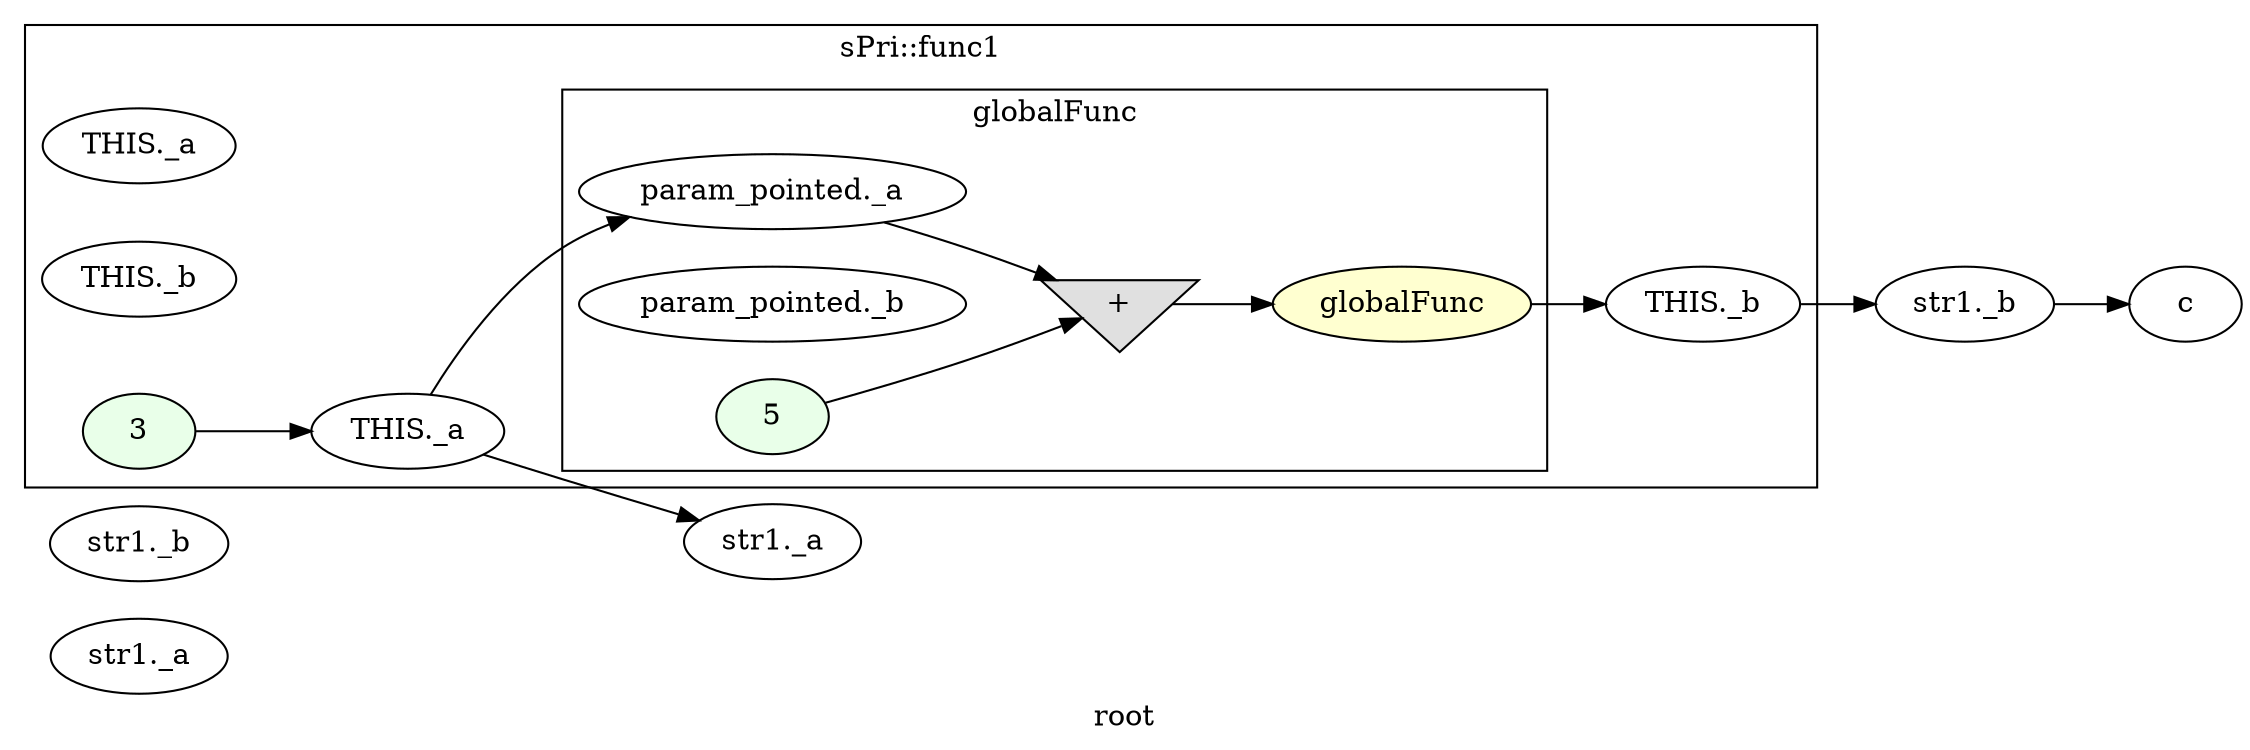 digraph G
{
rankdir=LR;
label = "root";
	node_000016 [ label = "str1._a", startingline=27 ]
	node_000017 [ label = "str1._b", startingline=27 ]
	node_000028 [ label = "str1._a", startingline=28 ]
	node_000029 [ label = "str1._b", startingline=28 ]
	node_000030 [ label = "c", startingline=29 ]
subgraph cluster_1 {
label = "sPri::func1";
parent = "G";
startingline = 28;
	node_000018 [ label = "THIS._a", startingline=6 ]
	node_000019 [ label = "THIS._b", startingline=6 ]
	node_000020 [ label = "3", style=filled, fillcolor="#E9FFE9", startingline=22 ]
	node_000021 [ label = "THIS._a", startingline=22 ]
	node_000022 [ label = "THIS._b", startingline=23 ]
subgraph cluster_2 {
label = "globalFunc";
parent = "cluster_1";
startingline = 23;
	node_000023 [ label = "param_pointed._a", startingline=15 ]
	node_000024 [ label = "param_pointed._b", startingline=15 ]
	node_000025 [ label = "5", style=filled, fillcolor="#E9FFE9", startingline=17 ]
	node_000026 [ label = "+", shape=invtriangle, style=filled, fillcolor="#E0E0E0", startingline=17 ]
	node_000027 [ label = "globalFunc", style=filled, fillcolor="#FFFFD0", startingline=17 ]
}
}
	node_000029 -> node_000030
	node_000020 -> node_000021
	node_000021 -> node_000023
	node_000021 -> node_000028
	node_000022 -> node_000029
	node_000023 -> node_000026
	node_000025 -> node_000026
	node_000026 -> node_000027
	node_000027 -> node_000022
}

